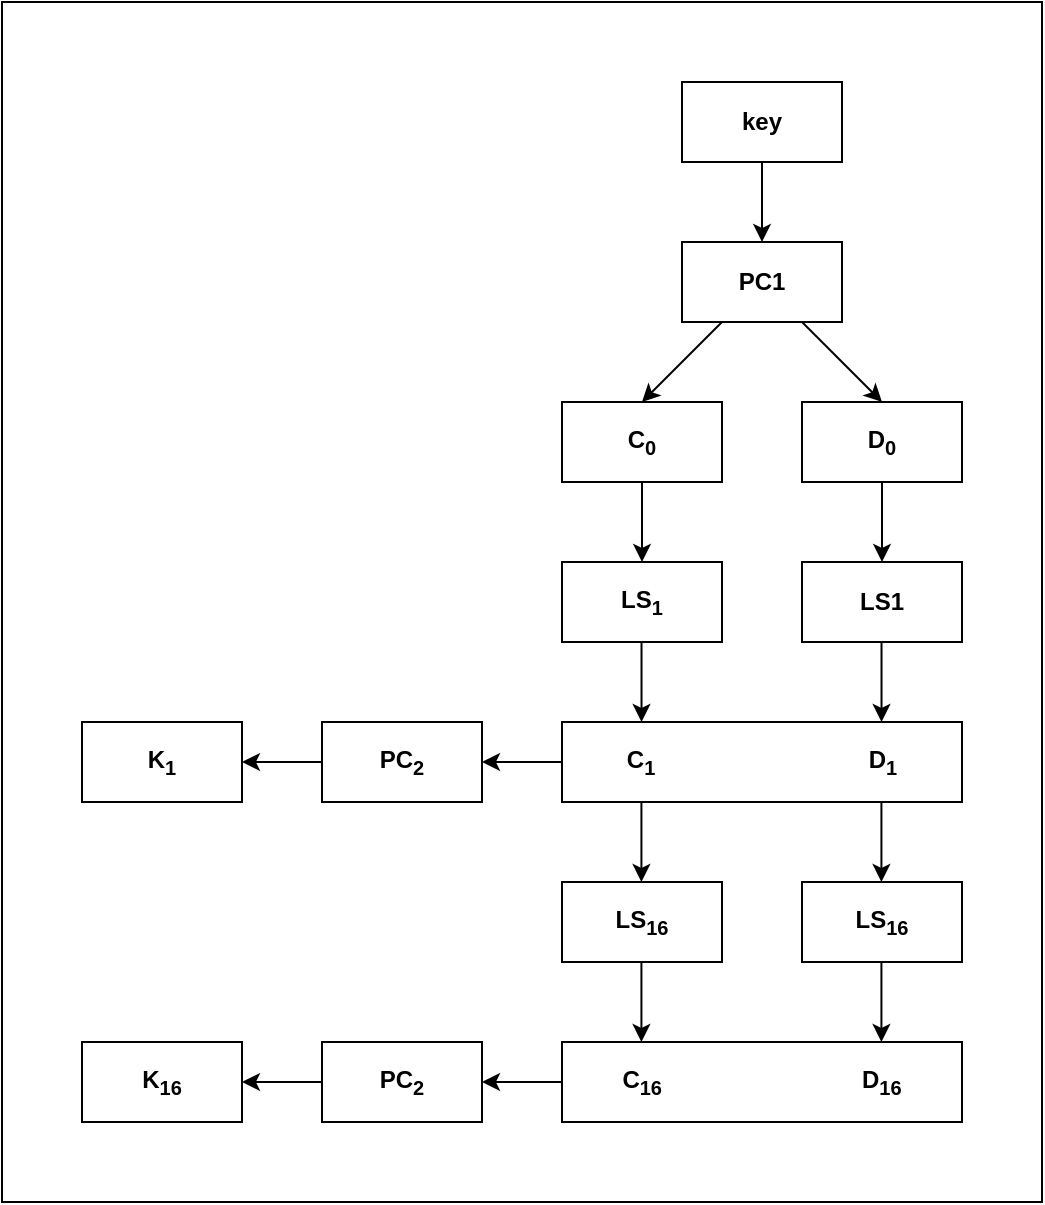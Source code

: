 <mxfile version="20.7.4" type="device"><diagram id="1zCDVEfMovIFG6Glzj9d" name="Page-1"><mxGraphModel dx="1215" dy="858" grid="1" gridSize="10" guides="1" tooltips="1" connect="1" arrows="1" fold="1" page="1" pageScale="1" pageWidth="827" pageHeight="1169" math="0" shadow="0"><root><mxCell id="0"/><mxCell id="1" parent="0"/><mxCell id="EvC_6C25_kZWf1XrPiO9-38" value="" style="rounded=0;whiteSpace=wrap;html=1;" vertex="1" parent="1"><mxGeometry x="-260" y="80" width="520" height="600" as="geometry"/></mxCell><mxCell id="EvC_6C25_kZWf1XrPiO9-17" style="edgeStyle=orthogonalEdgeStyle;rounded=0;orthogonalLoop=1;jettySize=auto;html=1;entryX=0.5;entryY=0;entryDx=0;entryDy=0;fontStyle=1" edge="1" parent="1" source="EvC_6C25_kZWf1XrPiO9-1" target="EvC_6C25_kZWf1XrPiO9-2"><mxGeometry relative="1" as="geometry"/></mxCell><mxCell id="EvC_6C25_kZWf1XrPiO9-1" value="key" style="rounded=0;whiteSpace=wrap;html=1;fontStyle=1" vertex="1" parent="1"><mxGeometry x="80" y="120" width="80" height="40" as="geometry"/></mxCell><mxCell id="EvC_6C25_kZWf1XrPiO9-18" style="rounded=0;orthogonalLoop=1;jettySize=auto;html=1;entryX=0.5;entryY=0;entryDx=0;entryDy=0;fontStyle=1" edge="1" parent="1" source="EvC_6C25_kZWf1XrPiO9-2" target="EvC_6C25_kZWf1XrPiO9-4"><mxGeometry relative="1" as="geometry"/></mxCell><mxCell id="EvC_6C25_kZWf1XrPiO9-20" style="edgeStyle=none;rounded=0;orthogonalLoop=1;jettySize=auto;html=1;entryX=0.5;entryY=0;entryDx=0;entryDy=0;fontStyle=1" edge="1" parent="1" source="EvC_6C25_kZWf1XrPiO9-2" target="EvC_6C25_kZWf1XrPiO9-3"><mxGeometry relative="1" as="geometry"/></mxCell><mxCell id="EvC_6C25_kZWf1XrPiO9-2" value="PC1" style="rounded=0;whiteSpace=wrap;html=1;fontStyle=1" vertex="1" parent="1"><mxGeometry x="80" y="200" width="80" height="40" as="geometry"/></mxCell><mxCell id="EvC_6C25_kZWf1XrPiO9-22" style="edgeStyle=none;rounded=0;orthogonalLoop=1;jettySize=auto;html=1;entryX=0.5;entryY=0;entryDx=0;entryDy=0;fontStyle=1" edge="1" parent="1" source="EvC_6C25_kZWf1XrPiO9-3" target="EvC_6C25_kZWf1XrPiO9-6"><mxGeometry relative="1" as="geometry"/></mxCell><mxCell id="EvC_6C25_kZWf1XrPiO9-3" value="D&lt;sub&gt;0&lt;/sub&gt;" style="rounded=0;whiteSpace=wrap;html=1;fontStyle=1" vertex="1" parent="1"><mxGeometry x="140" y="280" width="80" height="40" as="geometry"/></mxCell><mxCell id="EvC_6C25_kZWf1XrPiO9-21" style="edgeStyle=none;rounded=0;orthogonalLoop=1;jettySize=auto;html=1;entryX=0.5;entryY=0;entryDx=0;entryDy=0;fontStyle=1" edge="1" parent="1" source="EvC_6C25_kZWf1XrPiO9-4" target="EvC_6C25_kZWf1XrPiO9-5"><mxGeometry relative="1" as="geometry"/></mxCell><mxCell id="EvC_6C25_kZWf1XrPiO9-4" value="C&lt;sub&gt;0&lt;/sub&gt;" style="rounded=0;whiteSpace=wrap;html=1;fontStyle=1" vertex="1" parent="1"><mxGeometry x="20" y="280" width="80" height="40" as="geometry"/></mxCell><mxCell id="EvC_6C25_kZWf1XrPiO9-5" value="LS&lt;sub&gt;1&lt;/sub&gt;" style="rounded=0;whiteSpace=wrap;html=1;fontStyle=1" vertex="1" parent="1"><mxGeometry x="20" y="360" width="80" height="40" as="geometry"/></mxCell><mxCell id="EvC_6C25_kZWf1XrPiO9-6" value="LS1" style="rounded=0;whiteSpace=wrap;html=1;fontStyle=1" vertex="1" parent="1"><mxGeometry x="140" y="360" width="80" height="40" as="geometry"/></mxCell><mxCell id="EvC_6C25_kZWf1XrPiO9-31" style="edgeStyle=none;rounded=0;orthogonalLoop=1;jettySize=auto;html=1;entryX=1;entryY=0.5;entryDx=0;entryDy=0;fontStyle=1" edge="1" parent="1" source="EvC_6C25_kZWf1XrPiO9-7" target="EvC_6C25_kZWf1XrPiO9-12"><mxGeometry relative="1" as="geometry"/></mxCell><mxCell id="EvC_6C25_kZWf1XrPiO9-7" value="C&lt;sub&gt;1&lt;/sub&gt;&amp;nbsp; &amp;nbsp; &amp;nbsp; &amp;nbsp; &amp;nbsp; &amp;nbsp; &amp;nbsp; &amp;nbsp; &amp;nbsp; &amp;nbsp; &amp;nbsp; &amp;nbsp; &amp;nbsp; &amp;nbsp; &amp;nbsp; &amp;nbsp; D&lt;sub&gt;1&lt;/sub&gt;" style="rounded=0;whiteSpace=wrap;html=1;fontStyle=1" vertex="1" parent="1"><mxGeometry x="20" y="440" width="200" height="40" as="geometry"/></mxCell><mxCell id="EvC_6C25_kZWf1XrPiO9-8" value="LS&lt;sub&gt;16&lt;/sub&gt;" style="rounded=0;whiteSpace=wrap;html=1;fontStyle=1" vertex="1" parent="1"><mxGeometry x="20" y="520" width="80" height="40" as="geometry"/></mxCell><mxCell id="EvC_6C25_kZWf1XrPiO9-9" value="LS&lt;sub&gt;16&lt;/sub&gt;" style="rounded=0;whiteSpace=wrap;html=1;fontStyle=1" vertex="1" parent="1"><mxGeometry x="140" y="520" width="80" height="40" as="geometry"/></mxCell><mxCell id="EvC_6C25_kZWf1XrPiO9-33" style="edgeStyle=none;rounded=0;orthogonalLoop=1;jettySize=auto;html=1;fontStyle=1" edge="1" parent="1" source="EvC_6C25_kZWf1XrPiO9-11" target="EvC_6C25_kZWf1XrPiO9-16"><mxGeometry relative="1" as="geometry"/></mxCell><mxCell id="EvC_6C25_kZWf1XrPiO9-11" value="C&lt;sub&gt;16&lt;/sub&gt;&amp;nbsp;&amp;nbsp;&amp;nbsp;&amp;nbsp;&amp;nbsp;&amp;nbsp;&amp;nbsp;&amp;nbsp;&amp;nbsp;&amp;nbsp;&amp;nbsp;&amp;nbsp;&amp;nbsp;&amp;nbsp;&amp;nbsp;&amp;nbsp;&amp;nbsp;&amp;nbsp;&amp;nbsp;&amp;nbsp;&amp;nbsp;&amp;nbsp;&amp;nbsp;&amp;nbsp;&amp;nbsp;&amp;nbsp;&amp;nbsp;&amp;nbsp;&amp;nbsp; D&lt;sub&gt;16&lt;/sub&gt;" style="rounded=0;whiteSpace=wrap;html=1;fontStyle=1" vertex="1" parent="1"><mxGeometry x="20" y="600" width="200" height="40" as="geometry"/></mxCell><mxCell id="EvC_6C25_kZWf1XrPiO9-32" style="edgeStyle=none;rounded=0;orthogonalLoop=1;jettySize=auto;html=1;fontStyle=1" edge="1" parent="1" source="EvC_6C25_kZWf1XrPiO9-12" target="EvC_6C25_kZWf1XrPiO9-13"><mxGeometry relative="1" as="geometry"/></mxCell><mxCell id="EvC_6C25_kZWf1XrPiO9-12" value="PC&lt;sub&gt;2&lt;/sub&gt;" style="rounded=0;whiteSpace=wrap;html=1;fontStyle=1" vertex="1" parent="1"><mxGeometry x="-100" y="440" width="80" height="40" as="geometry"/></mxCell><mxCell id="EvC_6C25_kZWf1XrPiO9-13" value="K&lt;sub&gt;1&lt;/sub&gt;" style="rounded=0;whiteSpace=wrap;html=1;fontStyle=1" vertex="1" parent="1"><mxGeometry x="-220" y="440" width="80" height="40" as="geometry"/></mxCell><mxCell id="EvC_6C25_kZWf1XrPiO9-15" value="K&lt;sub&gt;16&lt;/sub&gt;" style="rounded=0;whiteSpace=wrap;html=1;fontStyle=1" vertex="1" parent="1"><mxGeometry x="-220" y="600" width="80" height="40" as="geometry"/></mxCell><mxCell id="EvC_6C25_kZWf1XrPiO9-34" style="edgeStyle=none;rounded=0;orthogonalLoop=1;jettySize=auto;html=1;fontStyle=1" edge="1" parent="1" source="EvC_6C25_kZWf1XrPiO9-16" target="EvC_6C25_kZWf1XrPiO9-15"><mxGeometry relative="1" as="geometry"/></mxCell><mxCell id="EvC_6C25_kZWf1XrPiO9-16" value="PC&lt;sub&gt;2&lt;/sub&gt;" style="rounded=0;whiteSpace=wrap;html=1;fontStyle=1" vertex="1" parent="1"><mxGeometry x="-100" y="600" width="80" height="40" as="geometry"/></mxCell><mxCell id="EvC_6C25_kZWf1XrPiO9-26" style="edgeStyle=none;rounded=0;orthogonalLoop=1;jettySize=auto;html=1;entryX=0.5;entryY=0;entryDx=0;entryDy=0;fontStyle=1" edge="1" parent="1"><mxGeometry relative="1" as="geometry"><mxPoint x="59.76" y="400" as="sourcePoint"/><mxPoint x="59.76" y="440" as="targetPoint"/></mxGeometry></mxCell><mxCell id="EvC_6C25_kZWf1XrPiO9-27" style="edgeStyle=none;rounded=0;orthogonalLoop=1;jettySize=auto;html=1;entryX=0.5;entryY=0;entryDx=0;entryDy=0;fontStyle=1" edge="1" parent="1"><mxGeometry relative="1" as="geometry"><mxPoint x="179.76" y="400" as="sourcePoint"/><mxPoint x="179.76" y="440" as="targetPoint"/></mxGeometry></mxCell><mxCell id="EvC_6C25_kZWf1XrPiO9-29" style="edgeStyle=none;rounded=0;orthogonalLoop=1;jettySize=auto;html=1;entryX=0.5;entryY=0;entryDx=0;entryDy=0;fontStyle=1" edge="1" parent="1"><mxGeometry x="1" y="-63" relative="1" as="geometry"><mxPoint x="59.71" y="480" as="sourcePoint"/><mxPoint x="59.71" y="520" as="targetPoint"/><mxPoint x="43" y="60" as="offset"/></mxGeometry></mxCell><mxCell id="EvC_6C25_kZWf1XrPiO9-30" style="edgeStyle=none;rounded=0;orthogonalLoop=1;jettySize=auto;html=1;entryX=0.5;entryY=0;entryDx=0;entryDy=0;fontStyle=1" edge="1" parent="1"><mxGeometry relative="1" as="geometry"><mxPoint x="179.71" y="480" as="sourcePoint"/><mxPoint x="179.71" y="520" as="targetPoint"/></mxGeometry></mxCell><mxCell id="EvC_6C25_kZWf1XrPiO9-36" style="edgeStyle=none;rounded=0;orthogonalLoop=1;jettySize=auto;html=1;entryX=0.5;entryY=0;entryDx=0;entryDy=0;fontStyle=1" edge="1" parent="1"><mxGeometry x="1" y="-63" relative="1" as="geometry"><mxPoint x="59.71" y="560" as="sourcePoint"/><mxPoint x="59.71" y="600" as="targetPoint"/><mxPoint x="43" y="60" as="offset"/></mxGeometry></mxCell><mxCell id="EvC_6C25_kZWf1XrPiO9-37" style="edgeStyle=none;rounded=0;orthogonalLoop=1;jettySize=auto;html=1;entryX=0.5;entryY=0;entryDx=0;entryDy=0;fontStyle=1" edge="1" parent="1"><mxGeometry x="1" y="-63" relative="1" as="geometry"><mxPoint x="179.71" y="560" as="sourcePoint"/><mxPoint x="179.71" y="600" as="targetPoint"/><mxPoint x="43" y="60" as="offset"/></mxGeometry></mxCell></root></mxGraphModel></diagram></mxfile>